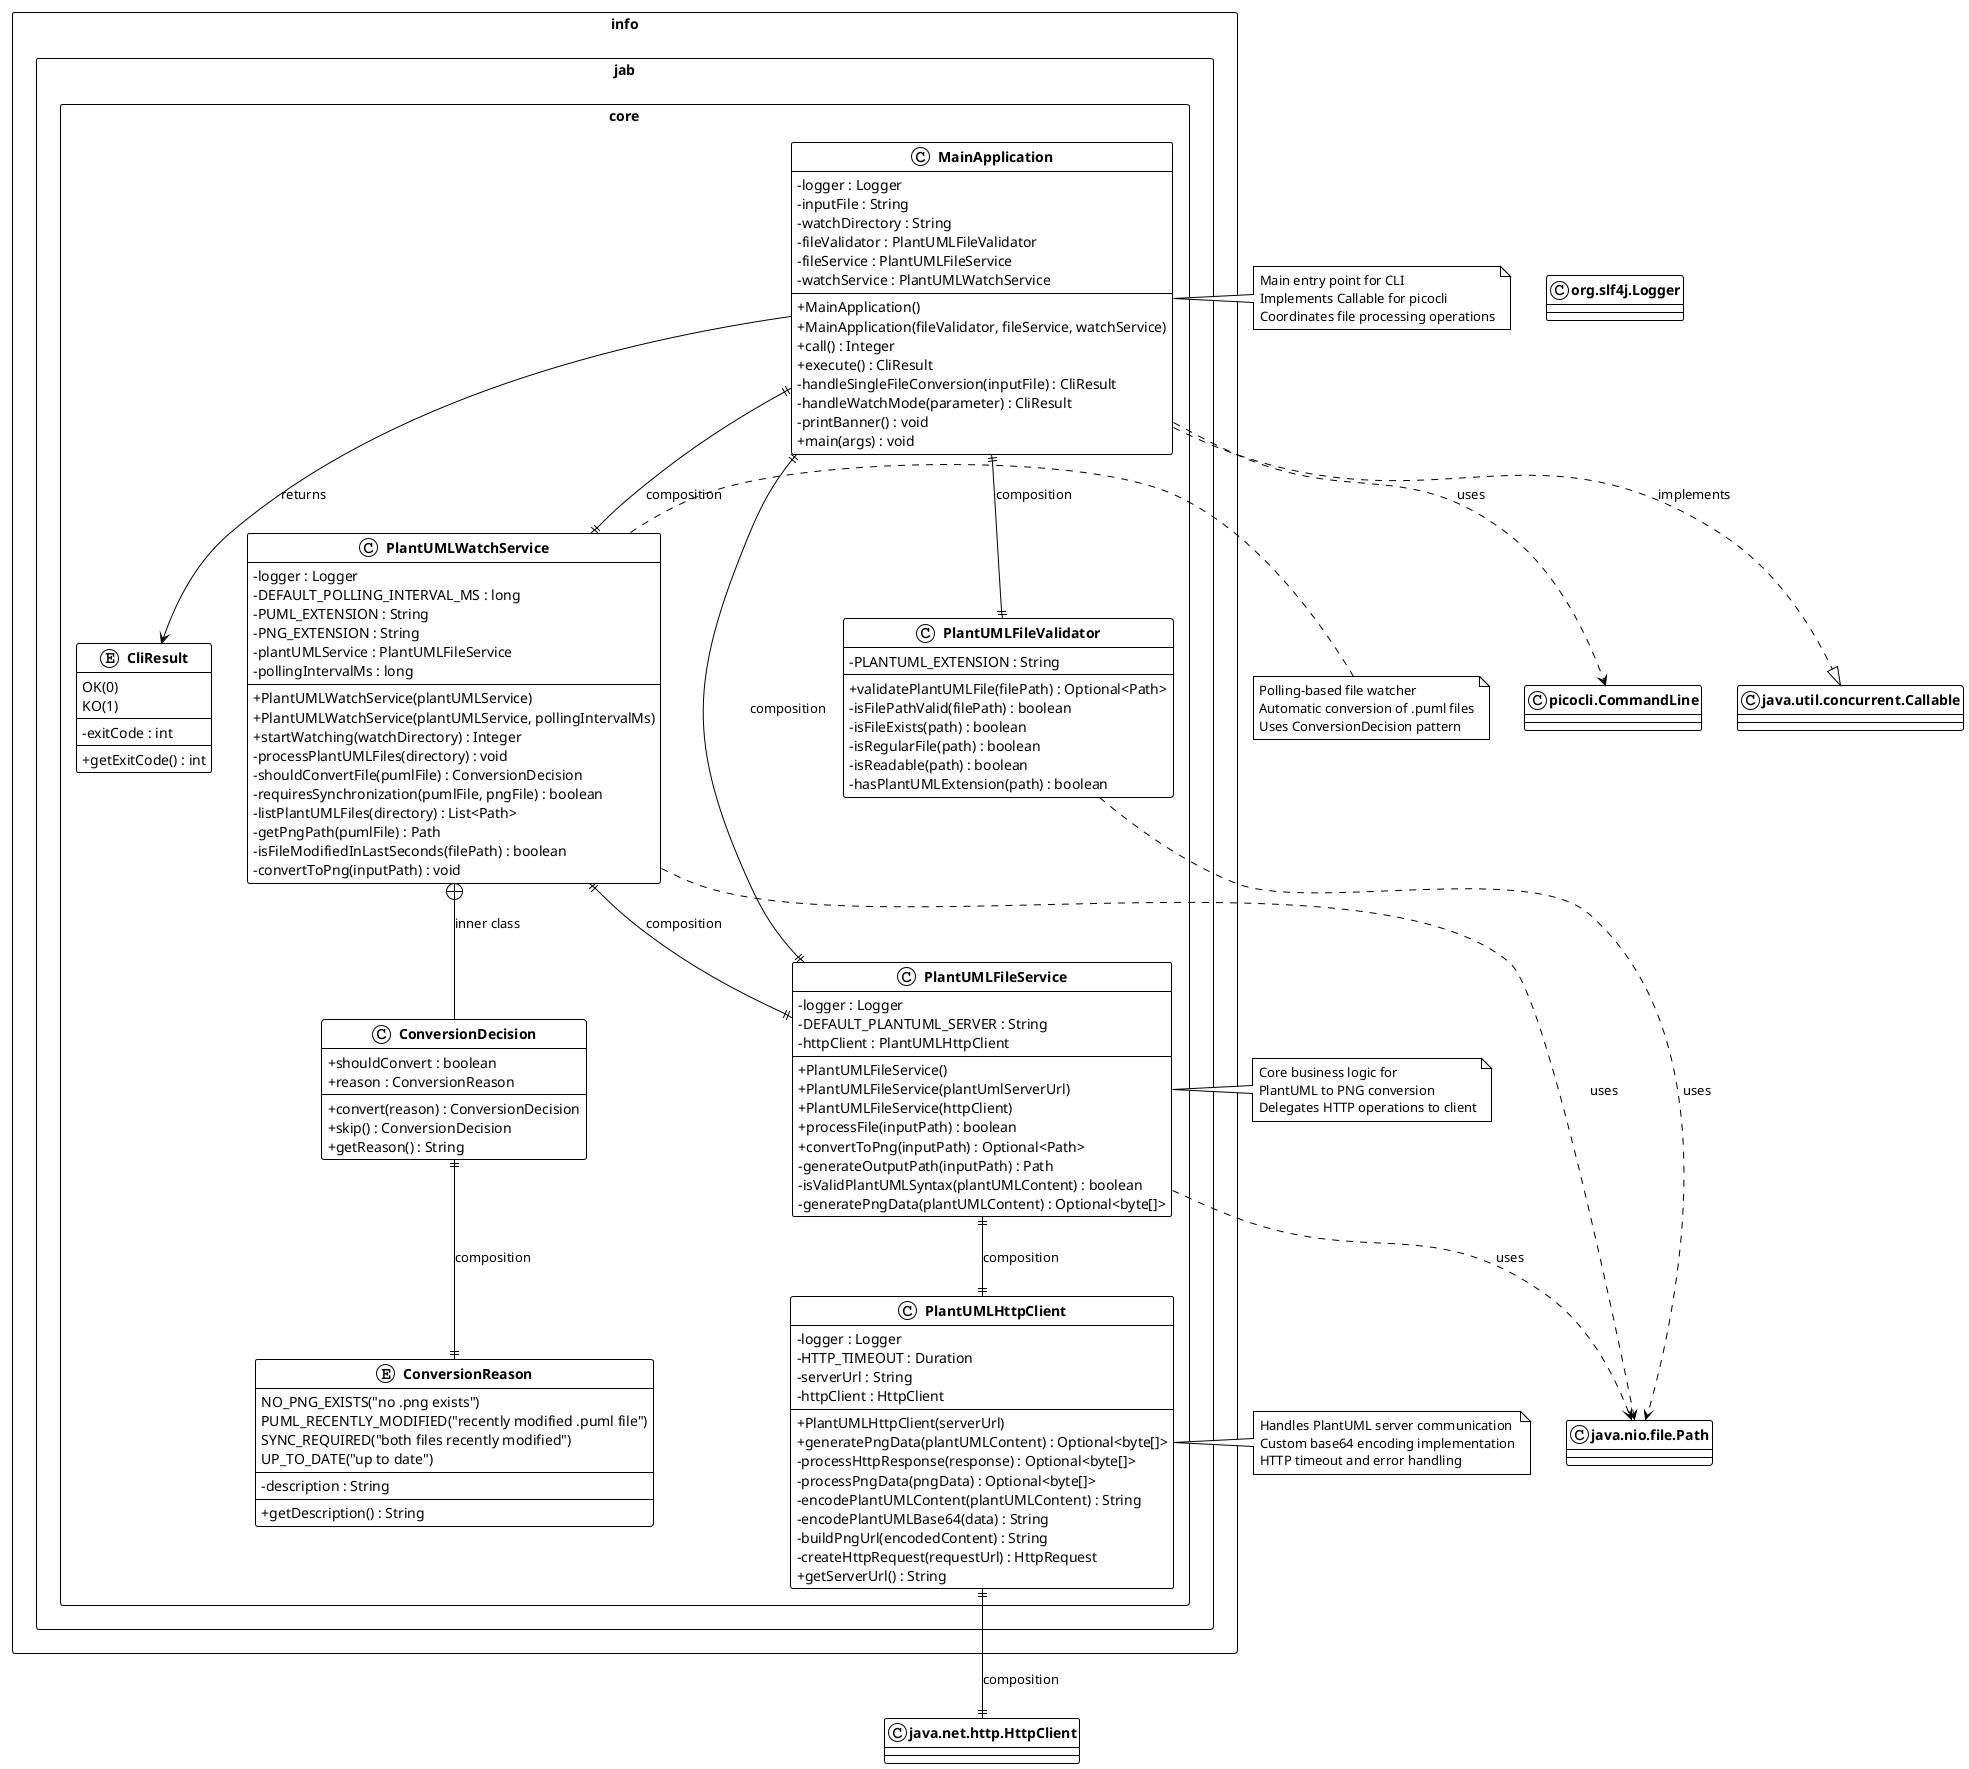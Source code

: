 @startuml Core_Class_Diagram
!theme plain
skinparam classAttributeIconSize 0
skinparam classFontStyle bold
skinparam packageStyle rectangle

' Package declaration
package "info.jab.core" {

    ' Main Application Class
    class MainApplication {
        - logger : Logger
        - inputFile : String
        - watchDirectory : String
        - fileValidator : PlantUMLFileValidator
        - fileService : PlantUMLFileService
        - watchService : PlantUMLWatchService
        --
        + MainApplication()
        + MainApplication(fileValidator, fileService, watchService)
        + call() : Integer
        + execute() : CliResult
        - handleSingleFileConversion(inputFile) : CliResult
        - handleWatchMode(parameter) : CliResult
        - printBanner() : void
        + main(args) : void
    }

    ' CLI Result Enum
    enum CliResult {
        OK(0)
        KO(1)
        --
        - exitCode : int
        --
        + getExitCode() : int
    }

    ' File Validator
    class PlantUMLFileValidator {
        - PLANTUML_EXTENSION : String
        --
        + validatePlantUMLFile(filePath) : Optional<Path>
        - isFilePathValid(filePath) : boolean
        - isFileExists(path) : boolean
        - isRegularFile(path) : boolean
        - isReadable(path) : boolean
        - hasPlantUMLExtension(path) : boolean
    }

    ' File Service
    class PlantUMLFileService {
        - logger : Logger
        - DEFAULT_PLANTUML_SERVER : String
        - httpClient : PlantUMLHttpClient
        --
        + PlantUMLFileService()
        + PlantUMLFileService(plantUmlServerUrl)
        + PlantUMLFileService(httpClient)
        + processFile(inputPath) : boolean
        + convertToPng(inputPath) : Optional<Path>
        - generateOutputPath(inputPath) : Path
        - isValidPlantUMLSyntax(plantUMLContent) : boolean
        - generatePngData(plantUMLContent) : Optional<byte[]>
    }

    ' HTTP Client
    class PlantUMLHttpClient {
        - logger : Logger
        - HTTP_TIMEOUT : Duration
        - serverUrl : String
        - httpClient : HttpClient
        --
        + PlantUMLHttpClient(serverUrl)
        + generatePngData(plantUMLContent) : Optional<byte[]>
        - processHttpResponse(response) : Optional<byte[]>
        - processPngData(pngData) : Optional<byte[]>
        - encodePlantUMLContent(plantUMLContent) : String
        - encodePlantUMLBase64(data) : String
        - buildPngUrl(encodedContent) : String
        - createHttpRequest(requestUrl) : HttpRequest
        + getServerUrl() : String
    }

    ' Watch Service
    class PlantUMLWatchService {
        - logger : Logger
        - DEFAULT_POLLING_INTERVAL_MS : long
        - PUML_EXTENSION : String
        - PNG_EXTENSION : String
        - plantUMLService : PlantUMLFileService
        - pollingIntervalMs : long
        --
        + PlantUMLWatchService(plantUMLService)
        + PlantUMLWatchService(plantUMLService, pollingIntervalMs)
        + startWatching(watchDirectory) : Integer
        - processPlantUMLFiles(directory) : void
        - shouldConvertFile(pumlFile) : ConversionDecision
        - requiresSynchronization(pumlFile, pngFile) : boolean
        - listPlantUMLFiles(directory) : List<Path>
        - getPngPath(pumlFile) : Path
        - isFileModifiedInLastSeconds(filePath) : boolean
        - convertToPng(inputPath) : void
    }

    ' Inner Classes/Records
    class ConversionDecision {
        + shouldConvert : boolean
        + reason : ConversionReason
        --
        + convert(reason) : ConversionDecision
        + skip() : ConversionDecision
        + getReason() : String
    }

    enum ConversionReason {
        NO_PNG_EXISTS("no .png exists")
        PUML_RECENTLY_MODIFIED("recently modified .puml file")
        SYNC_REQUIRED("both files recently modified")
        UP_TO_DATE("up to date")
        --
        - description : String
        --
        + getDescription() : String
    }
}

' External Dependencies (simplified)
class "picocli.CommandLine" as CommandLine
class "java.util.concurrent.Callable" as Callable
class "java.net.http.HttpClient" as HttpClient
class "java.nio.file.Path" as Path
class "org.slf4j.Logger" as Logger

' Relationships
MainApplication ||--|| PlantUMLFileValidator : composition
MainApplication ||--|| PlantUMLFileService : composition
MainApplication ||--|| PlantUMLWatchService : composition
MainApplication --> CliResult : returns
MainApplication ..|> Callable : implements

PlantUMLFileService ||--|| PlantUMLHttpClient : composition
PlantUMLFileService ..> Path : uses

PlantUMLWatchService ||--|| PlantUMLFileService : composition
PlantUMLWatchService +-- ConversionDecision : inner class
ConversionDecision ||--|| ConversionReason : composition

PlantUMLHttpClient ||--|| HttpClient : composition

' External dependencies
MainApplication ..> CommandLine : uses
PlantUMLFileValidator ..> Path : uses
PlantUMLWatchService ..> Path : uses

' Notes
note right of MainApplication : Main entry point for CLI\nImplements Callable for picocli\nCoordinates file processing operations

note right of PlantUMLFileService : Core business logic for\nPlantUML to PNG conversion\nDelegates HTTP operations to client

note right of PlantUMLWatchService : Polling-based file watcher\nAutomatic conversion of .puml files\nUses ConversionDecision pattern

note right of PlantUMLHttpClient : Handles PlantUML server communication\nCustom base64 encoding implementation\nHTTP timeout and error handling

@enduml
